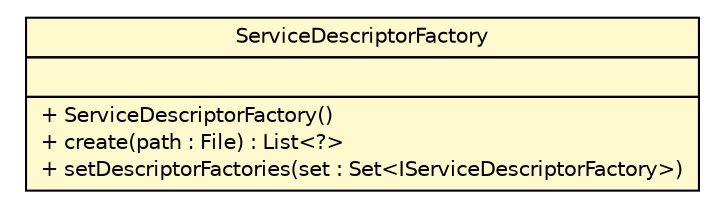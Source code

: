 #!/usr/local/bin/dot
#
# Class diagram 
# Generated by UMLGraph version R5_6 (http://www.umlgraph.org/)
#

digraph G {
	edge [fontname="Helvetica",fontsize=10,labelfontname="Helvetica",labelfontsize=10];
	node [fontname="Helvetica",fontsize=10,shape=plaintext];
	nodesep=0.25;
	ranksep=0.5;
	// sorcer.boot.ServiceDescriptorFactory
	c470715 [label=<<table title="sorcer.boot.ServiceDescriptorFactory" border="0" cellborder="1" cellspacing="0" cellpadding="2" port="p" bgcolor="lemonChiffon" href="./ServiceDescriptorFactory.html">
		<tr><td><table border="0" cellspacing="0" cellpadding="1">
<tr><td align="center" balign="center"> ServiceDescriptorFactory </td></tr>
		</table></td></tr>
		<tr><td><table border="0" cellspacing="0" cellpadding="1">
<tr><td align="left" balign="left">  </td></tr>
		</table></td></tr>
		<tr><td><table border="0" cellspacing="0" cellpadding="1">
<tr><td align="left" balign="left"> + ServiceDescriptorFactory() </td></tr>
<tr><td align="left" balign="left"> + create(path : File) : List&lt;?&gt; </td></tr>
<tr><td align="left" balign="left"> + setDescriptorFactories(set : Set&lt;IServiceDescriptorFactory&gt;) </td></tr>
		</table></td></tr>
		</table>>, URL="./ServiceDescriptorFactory.html", fontname="Helvetica", fontcolor="black", fontsize=10.0];
}

